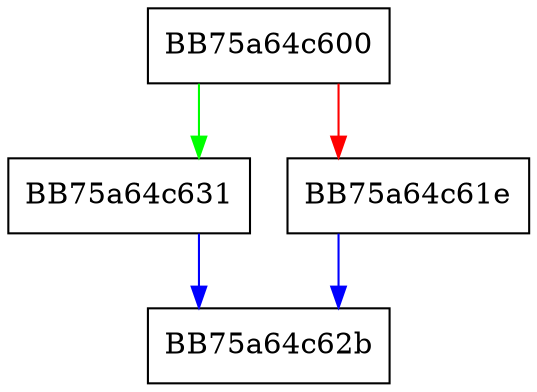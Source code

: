 digraph CreateNewResultInList {
  node [shape="box"];
  graph [splines=ortho];
  BB75a64c600 -> BB75a64c631 [color="green"];
  BB75a64c600 -> BB75a64c61e [color="red"];
  BB75a64c61e -> BB75a64c62b [color="blue"];
  BB75a64c631 -> BB75a64c62b [color="blue"];
}